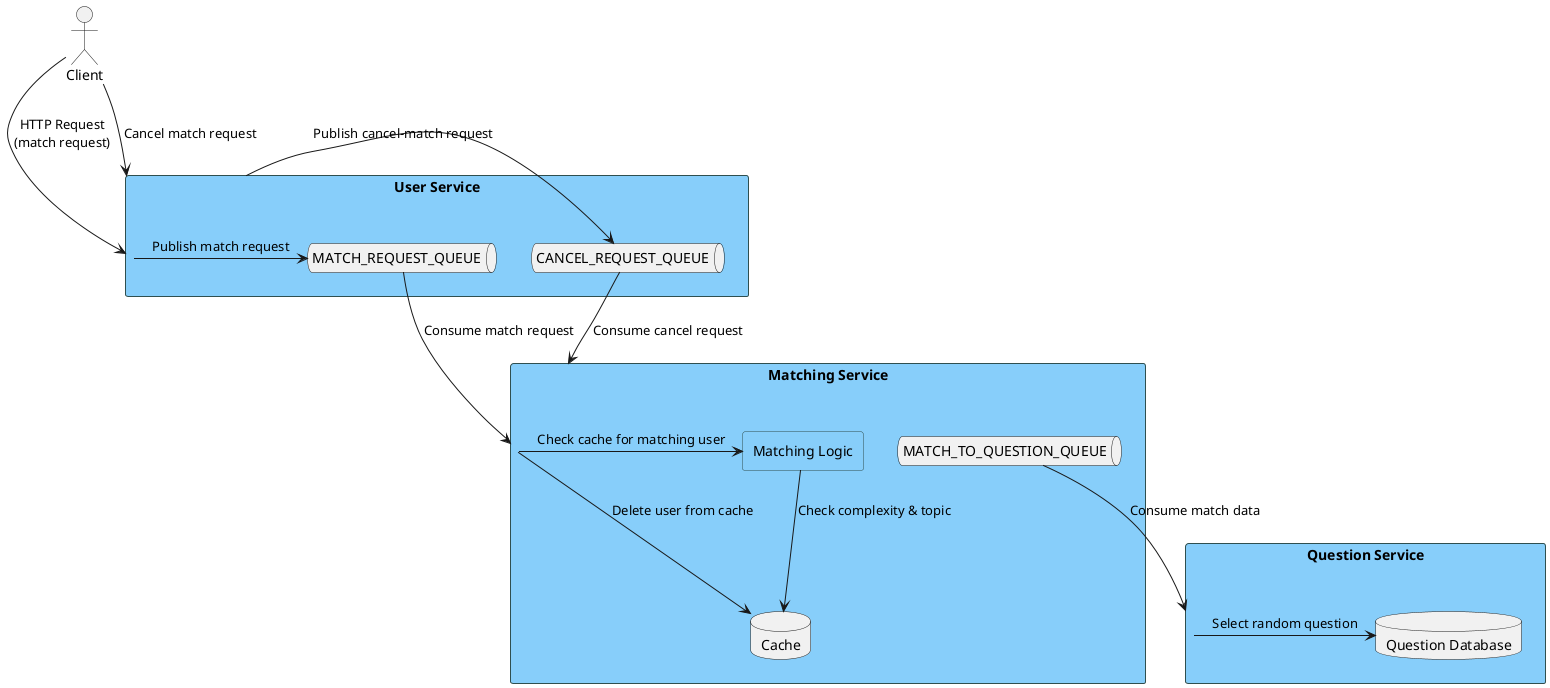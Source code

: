 @startuml

skinparam rectangle {
  BackgroundColor LightSkyBlue
  BorderColor DarkSlateGray
  FontColor Black
}

actor Client as client

rectangle "User Service" as userService {
  queue "MATCH_REQUEST_QUEUE" as matchRequestQueue
  queue "CANCEL_REQUEST_QUEUE" as cancelRequestQueue
}

rectangle "Matching Service" as matchingService {
  database "Cache" as cache
  rectangle "Matching Logic" as matchingLogic
  queue "MATCH_TO_QUESTION_QUEUE" as matchToQuestionQueue
}

rectangle "Question Service" as questionService {
  database "Question Database" as questionDb
}

client -l-> userService : HTTP Request\n(match request)
userService -r-> matchRequestQueue : Publish match request

matchRequestQueue --> matchingService : Consume match request
matchingService -> matchingLogic : Check cache for matching user
matchingLogic --> cache : Check complexity & topic

matchToQuestionQueue --> questionService : Consume match data
questionService -> questionDb : Select random question

client -d-> userService : Cancel match request
userService -> cancelRequestQueue : Publish cancel-match request
cancelRequestQueue --> matchingService : Consume cancel request
matchingService -> cache : Delete user from cache

@enduml
